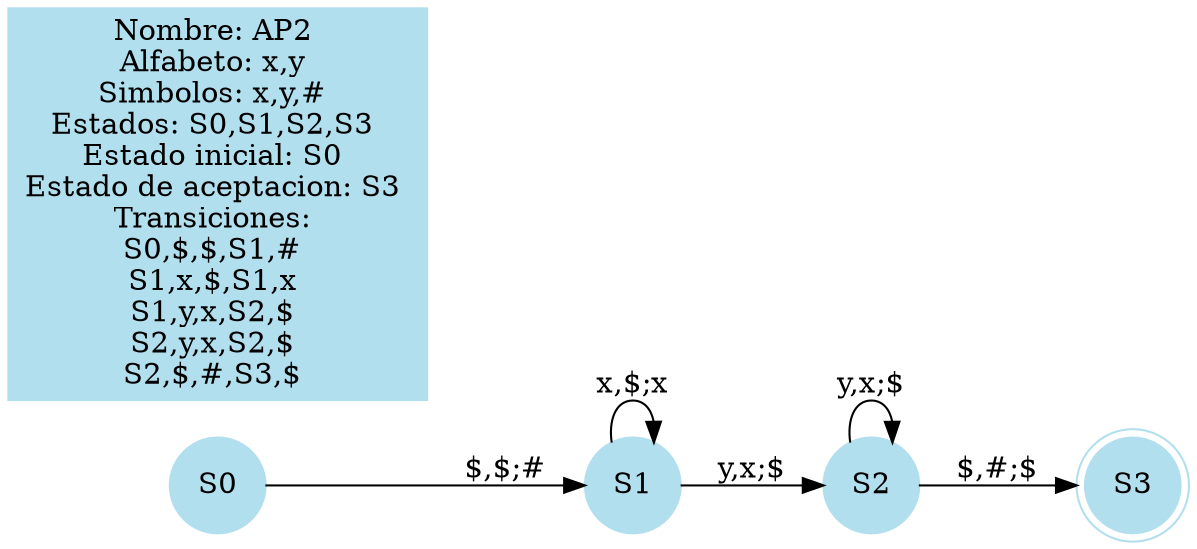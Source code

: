 digraph AP2ap { 
node [style=filled, color=lightblue2, fontcolor=black, shape=box]; 
layout=dot; rankdir=LR; shape=circle 
S0 [shape = circle]; 
S1 [shape = circle]; 
S2 [shape = circle]; 
S3 [shape = doublecircle]; 
S0 -> S1 [label = "$,$;#"]; 
S1 -> S1 [label = "x,$;x"]; 
S1 -> S2 [label = "y,x;$"]; 
S2 -> S2 [label = "y,x;$"]; 
S2 -> S3 [label = "$,#;$"]; 
"Nombre: AP2 
Alfabeto: x,y 
Simbolos: x,y,# 
Estados: S0,S1,S2,S3 
Estado inicial: S0 
Estado de aceptacion: S3 
Transiciones: 
S0,$,$,S1,# 
S1,x,$,S1,x 
S1,y,x,S2,$ 
S2,y,x,S2,$ 
S2,$,#,S3,$ 
" [shape=box] }